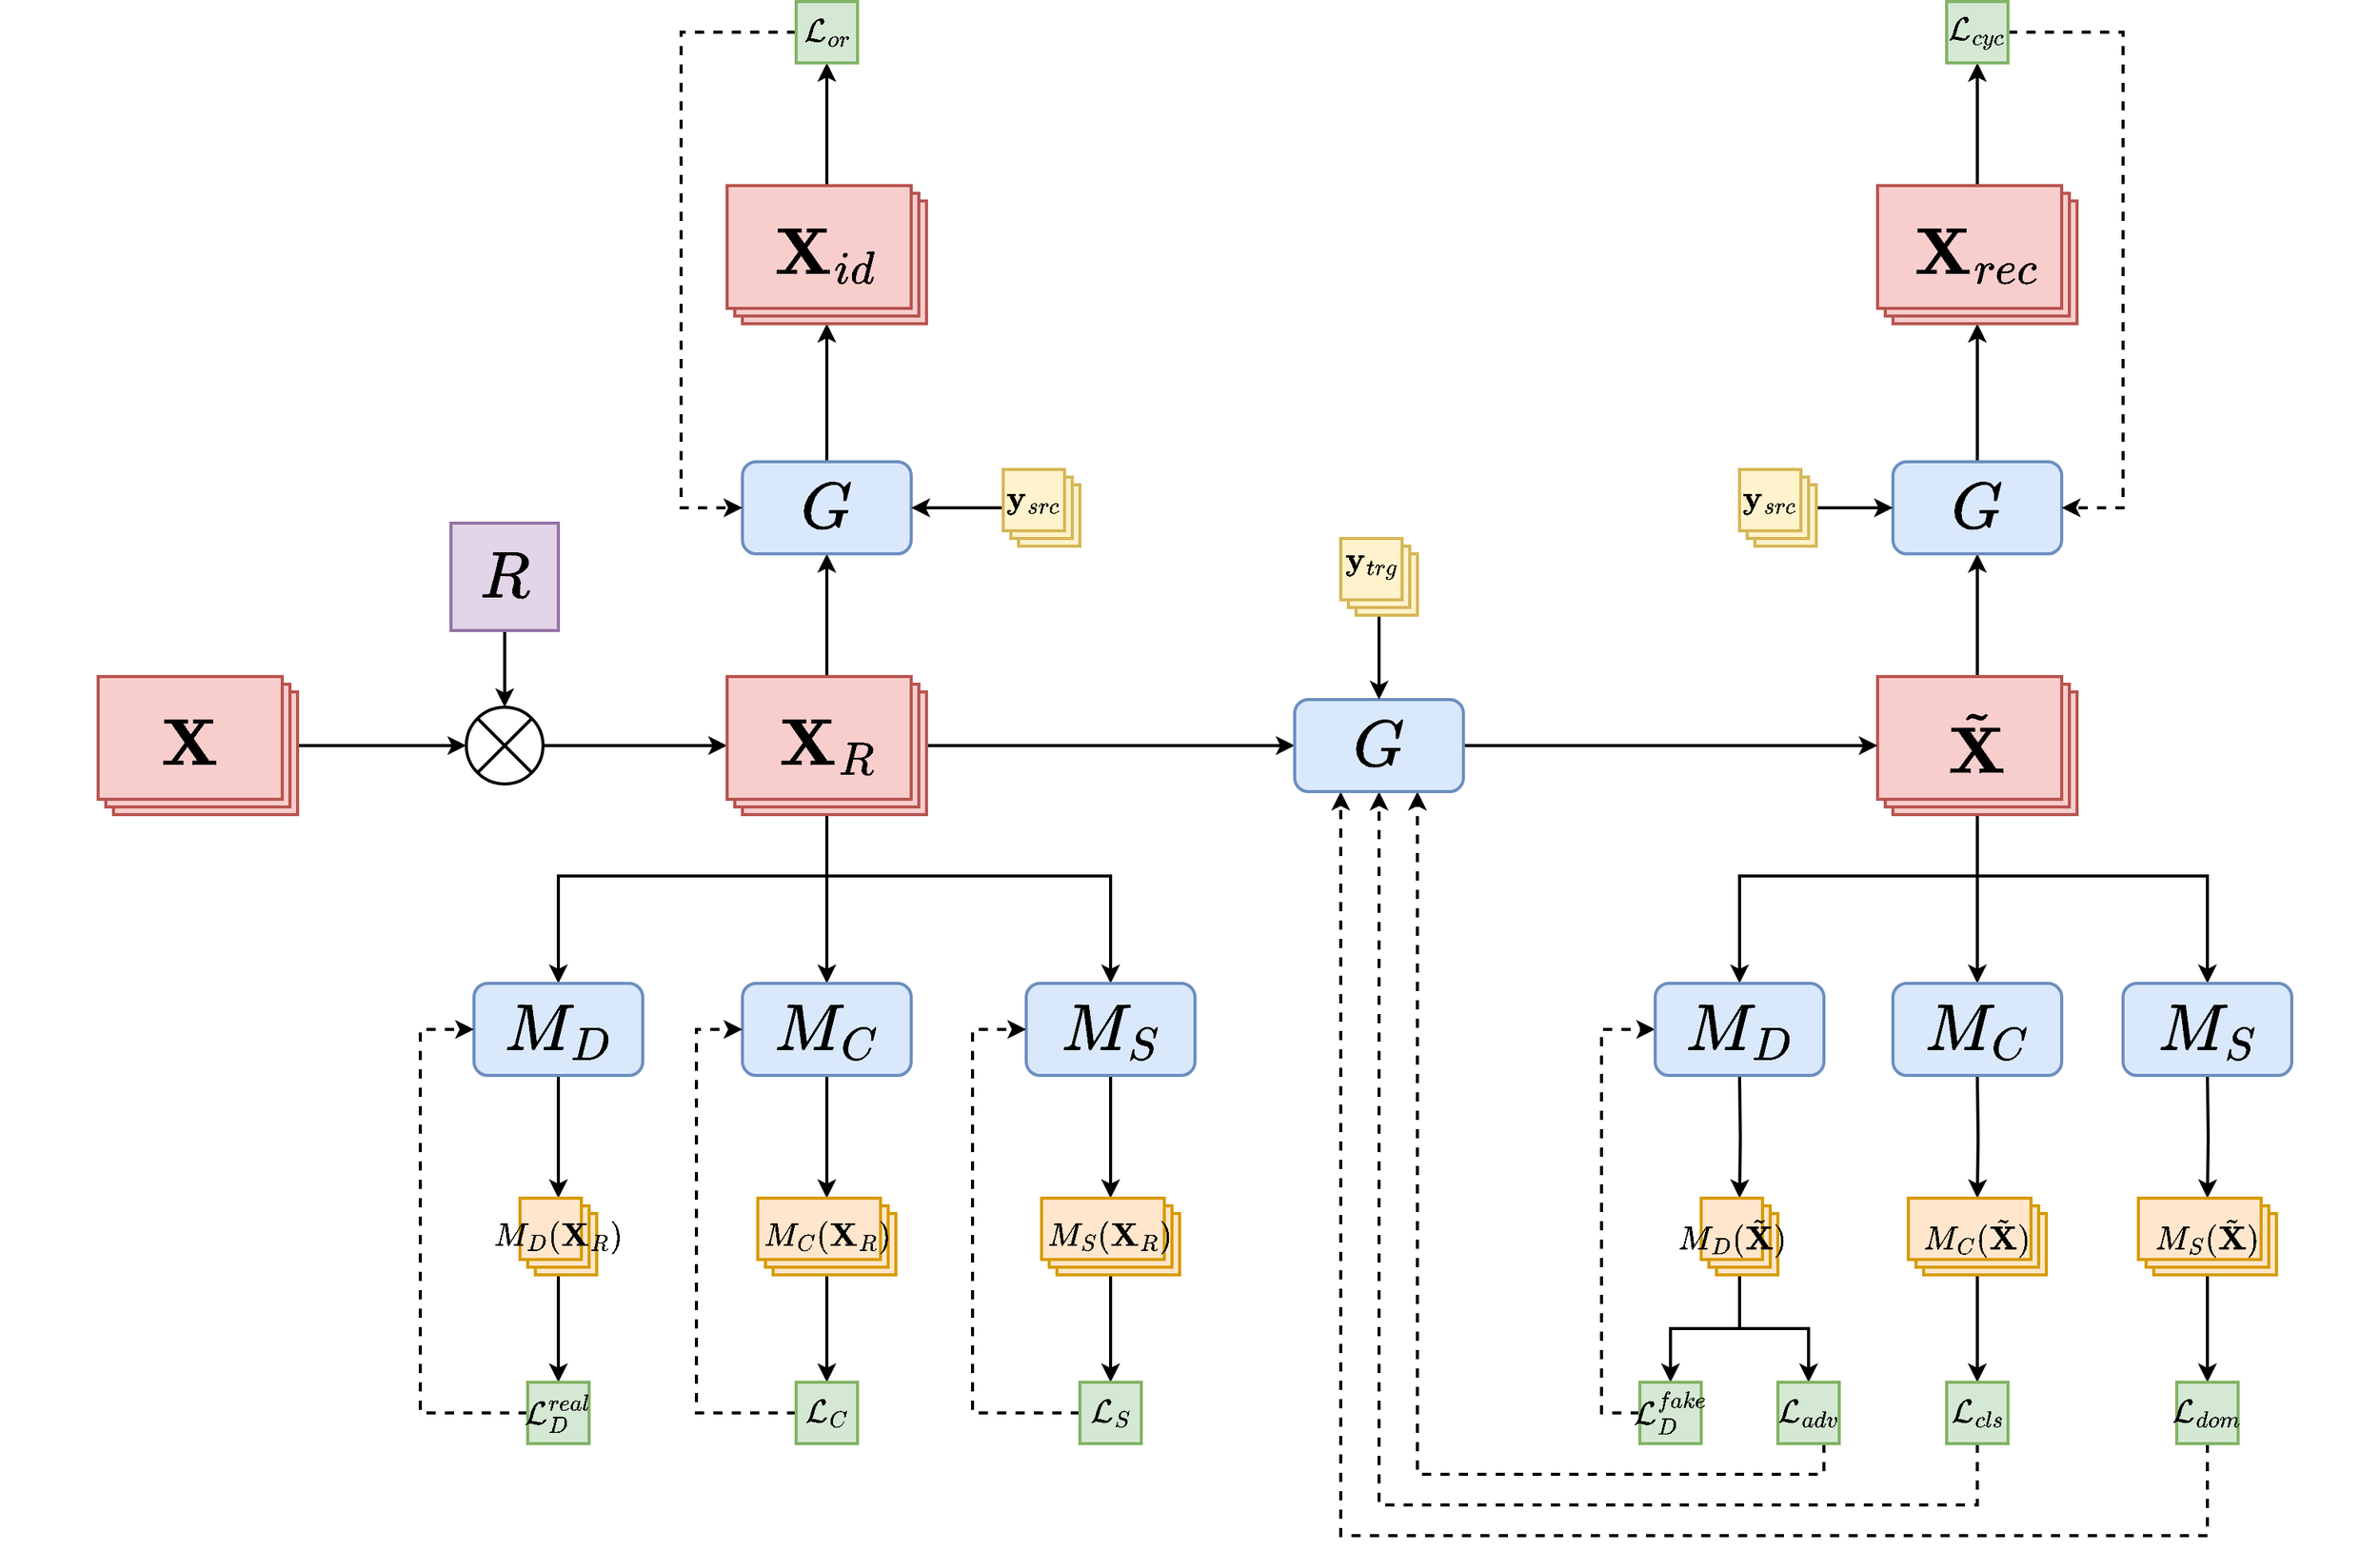 <mxfile version="24.8.9" pages="2">
  <diagram name="Pagina-1" id="X4T15eQn3DimgqZF9Rfm">
    <mxGraphModel dx="1562" dy="810" grid="1" gridSize="10" guides="1" tooltips="1" connect="1" arrows="1" fold="1" page="1" pageScale="1" pageWidth="1654" pageHeight="1169" math="1" shadow="0">
      <root>
        <mxCell id="0" />
        <mxCell id="1" parent="0" />
        <mxCell id="h_YFelmwqgsbwrQ14zMe-13" style="edgeStyle=orthogonalEdgeStyle;rounded=0;orthogonalLoop=1;jettySize=auto;html=1;entryX=0;entryY=0.5;entryDx=0;entryDy=0;strokeWidth=2;" parent="1" source="h_YFelmwqgsbwrQ14zMe-7" target="h_YFelmwqgsbwrQ14zMe-12" edge="1">
          <mxGeometry relative="1" as="geometry" />
        </mxCell>
        <mxCell id="h_YFelmwqgsbwrQ14zMe-7" value="" style="verticalLabelPosition=bottom;verticalAlign=top;html=1;shape=mxgraph.basic.layered_rect;dx=10;outlineConnect=0;whiteSpace=wrap;strokeWidth=2;fillColor=#f8cecc;strokeColor=#b85450;" parent="1" vertex="1">
          <mxGeometry x="140" y="560" width="130" height="90" as="geometry" />
        </mxCell>
        <mxCell id="h_YFelmwqgsbwrQ14zMe-14" value="" style="edgeStyle=orthogonalEdgeStyle;rounded=0;orthogonalLoop=1;jettySize=auto;html=1;strokeWidth=2;" parent="1" source="h_YFelmwqgsbwrQ14zMe-10" target="h_YFelmwqgsbwrQ14zMe-12" edge="1">
          <mxGeometry relative="1" as="geometry" />
        </mxCell>
        <mxCell id="h_YFelmwqgsbwrQ14zMe-10" value="&lt;font style=&quot;font-size: 36px;&quot;&gt;$$R$$&lt;/font&gt;" style="whiteSpace=wrap;html=1;aspect=fixed;strokeWidth=2;fillColor=#e1d5e7;strokeColor=#9673a6;" parent="1" vertex="1">
          <mxGeometry x="370" y="460" width="70" height="70" as="geometry" />
        </mxCell>
        <mxCell id="h_YFelmwqgsbwrQ14zMe-16" value="" style="edgeStyle=orthogonalEdgeStyle;rounded=0;orthogonalLoop=1;jettySize=auto;html=1;strokeWidth=2;" parent="1" source="h_YFelmwqgsbwrQ14zMe-12" target="h_YFelmwqgsbwrQ14zMe-15" edge="1">
          <mxGeometry relative="1" as="geometry" />
        </mxCell>
        <mxCell id="h_YFelmwqgsbwrQ14zMe-12" value="" style="shape=sumEllipse;perimeter=ellipsePerimeter;whiteSpace=wrap;html=1;backgroundOutline=1;strokeWidth=2;" parent="1" vertex="1">
          <mxGeometry x="380" y="580" width="50" height="50" as="geometry" />
        </mxCell>
        <mxCell id="h_YFelmwqgsbwrQ14zMe-21" style="edgeStyle=orthogonalEdgeStyle;rounded=0;orthogonalLoop=1;jettySize=auto;html=1;strokeWidth=2;" parent="1" source="h_YFelmwqgsbwrQ14zMe-15" target="h_YFelmwqgsbwrQ14zMe-17" edge="1">
          <mxGeometry relative="1" as="geometry">
            <Array as="points">
              <mxPoint x="615" y="690" />
              <mxPoint x="440" y="690" />
            </Array>
          </mxGeometry>
        </mxCell>
        <mxCell id="h_YFelmwqgsbwrQ14zMe-29" value="" style="edgeStyle=orthogonalEdgeStyle;rounded=0;orthogonalLoop=1;jettySize=auto;html=1;strokeWidth=2;" parent="1" source="h_YFelmwqgsbwrQ14zMe-15" target="h_YFelmwqgsbwrQ14zMe-25" edge="1">
          <mxGeometry relative="1" as="geometry" />
        </mxCell>
        <mxCell id="h_YFelmwqgsbwrQ14zMe-35" style="edgeStyle=orthogonalEdgeStyle;rounded=0;orthogonalLoop=1;jettySize=auto;html=1;strokeWidth=2;" parent="1" source="h_YFelmwqgsbwrQ14zMe-15" target="h_YFelmwqgsbwrQ14zMe-31" edge="1">
          <mxGeometry relative="1" as="geometry">
            <Array as="points">
              <mxPoint x="615" y="690" />
              <mxPoint x="800" y="690" />
            </Array>
          </mxGeometry>
        </mxCell>
        <mxCell id="h_YFelmwqgsbwrQ14zMe-64" style="edgeStyle=orthogonalEdgeStyle;rounded=0;orthogonalLoop=1;jettySize=auto;html=1;strokeWidth=2;" parent="1" source="h_YFelmwqgsbwrQ14zMe-15" target="h_YFelmwqgsbwrQ14zMe-63" edge="1">
          <mxGeometry relative="1" as="geometry" />
        </mxCell>
        <mxCell id="h_YFelmwqgsbwrQ14zMe-88" style="edgeStyle=orthogonalEdgeStyle;rounded=0;orthogonalLoop=1;jettySize=auto;html=1;strokeWidth=2;" parent="1" source="h_YFelmwqgsbwrQ14zMe-15" target="h_YFelmwqgsbwrQ14zMe-86" edge="1">
          <mxGeometry relative="1" as="geometry" />
        </mxCell>
        <mxCell id="h_YFelmwqgsbwrQ14zMe-15" value="" style="verticalLabelPosition=bottom;verticalAlign=top;html=1;shape=mxgraph.basic.layered_rect;dx=10;outlineConnect=0;whiteSpace=wrap;strokeWidth=2;fillColor=#f8cecc;strokeColor=#b85450;" parent="1" vertex="1">
          <mxGeometry x="550" y="560" width="130" height="90" as="geometry" />
        </mxCell>
        <mxCell id="h_YFelmwqgsbwrQ14zMe-20" value="" style="edgeStyle=orthogonalEdgeStyle;rounded=0;orthogonalLoop=1;jettySize=auto;html=1;strokeWidth=2;" parent="1" source="h_YFelmwqgsbwrQ14zMe-17" target="h_YFelmwqgsbwrQ14zMe-19" edge="1">
          <mxGeometry relative="1" as="geometry" />
        </mxCell>
        <mxCell id="h_YFelmwqgsbwrQ14zMe-17" value="&lt;span style=&quot;font-size: 36px;&quot;&gt;$$M_D$$&lt;/span&gt;" style="rounded=1;whiteSpace=wrap;html=1;strokeWidth=2;fillColor=#dae8fc;strokeColor=#6c8ebf;" parent="1" vertex="1">
          <mxGeometry x="385" y="760" width="110" height="60" as="geometry" />
        </mxCell>
        <mxCell id="h_YFelmwqgsbwrQ14zMe-23" value="" style="edgeStyle=orthogonalEdgeStyle;rounded=0;orthogonalLoop=1;jettySize=auto;html=1;strokeWidth=2;" parent="1" source="h_YFelmwqgsbwrQ14zMe-19" target="h_YFelmwqgsbwrQ14zMe-22" edge="1">
          <mxGeometry relative="1" as="geometry" />
        </mxCell>
        <mxCell id="h_YFelmwqgsbwrQ14zMe-19" value="" style="verticalLabelPosition=bottom;verticalAlign=top;html=1;shape=mxgraph.basic.layered_rect;dx=10;outlineConnect=0;whiteSpace=wrap;strokeWidth=2;fillColor=#ffe6cc;strokeColor=#d79b00;" parent="1" vertex="1">
          <mxGeometry x="415" y="900" width="50" height="50" as="geometry" />
        </mxCell>
        <mxCell id="h_YFelmwqgsbwrQ14zMe-37" style="edgeStyle=orthogonalEdgeStyle;rounded=0;orthogonalLoop=1;jettySize=auto;html=1;dashed=1;strokeWidth=2;" parent="1" source="h_YFelmwqgsbwrQ14zMe-22" target="h_YFelmwqgsbwrQ14zMe-17" edge="1">
          <mxGeometry relative="1" as="geometry">
            <Array as="points">
              <mxPoint x="350" y="1040" />
              <mxPoint x="350" y="790" />
            </Array>
          </mxGeometry>
        </mxCell>
        <mxCell id="h_YFelmwqgsbwrQ14zMe-22" value="&lt;span style=&quot;font-size: 18px;&quot;&gt;$$\mathcal{L}_D^{real}$$&lt;/span&gt;" style="whiteSpace=wrap;html=1;aspect=fixed;strokeWidth=2;fillColor=#d5e8d4;strokeColor=#82b366;" parent="1" vertex="1">
          <mxGeometry x="420" y="1020" width="40" height="40" as="geometry" />
        </mxCell>
        <mxCell id="h_YFelmwqgsbwrQ14zMe-24" value="" style="edgeStyle=orthogonalEdgeStyle;rounded=0;orthogonalLoop=1;jettySize=auto;html=1;strokeWidth=2;" parent="1" source="h_YFelmwqgsbwrQ14zMe-25" target="h_YFelmwqgsbwrQ14zMe-27" edge="1">
          <mxGeometry relative="1" as="geometry" />
        </mxCell>
        <mxCell id="h_YFelmwqgsbwrQ14zMe-25" value="&lt;span style=&quot;font-size: 36px;&quot;&gt;$$M_C$$&lt;/span&gt;" style="rounded=1;whiteSpace=wrap;html=1;strokeWidth=2;fillColor=#dae8fc;strokeColor=#6c8ebf;" parent="1" vertex="1">
          <mxGeometry x="560" y="760" width="110" height="60" as="geometry" />
        </mxCell>
        <mxCell id="h_YFelmwqgsbwrQ14zMe-26" value="" style="edgeStyle=orthogonalEdgeStyle;rounded=0;orthogonalLoop=1;jettySize=auto;html=1;strokeWidth=2;" parent="1" source="h_YFelmwqgsbwrQ14zMe-27" target="h_YFelmwqgsbwrQ14zMe-28" edge="1">
          <mxGeometry relative="1" as="geometry" />
        </mxCell>
        <mxCell id="h_YFelmwqgsbwrQ14zMe-27" value="" style="verticalLabelPosition=bottom;verticalAlign=top;html=1;shape=mxgraph.basic.layered_rect;dx=10;outlineConnect=0;whiteSpace=wrap;strokeWidth=2;fillColor=#ffe6cc;strokeColor=#d79b00;" parent="1" vertex="1">
          <mxGeometry x="570" y="900" width="90" height="50" as="geometry" />
        </mxCell>
        <mxCell id="h_YFelmwqgsbwrQ14zMe-38" style="edgeStyle=orthogonalEdgeStyle;rounded=0;orthogonalLoop=1;jettySize=auto;html=1;dashed=1;strokeWidth=2;" parent="1" source="h_YFelmwqgsbwrQ14zMe-28" target="h_YFelmwqgsbwrQ14zMe-25" edge="1">
          <mxGeometry relative="1" as="geometry">
            <Array as="points">
              <mxPoint x="530" y="1040" />
              <mxPoint x="530" y="790" />
            </Array>
          </mxGeometry>
        </mxCell>
        <mxCell id="h_YFelmwqgsbwrQ14zMe-28" value="&lt;span style=&quot;font-size: 18px;&quot;&gt;$$\mathcal{L}_C$$&lt;/span&gt;" style="whiteSpace=wrap;html=1;aspect=fixed;strokeWidth=2;fillColor=#d5e8d4;strokeColor=#82b366;" parent="1" vertex="1">
          <mxGeometry x="595" y="1020" width="40" height="40" as="geometry" />
        </mxCell>
        <mxCell id="h_YFelmwqgsbwrQ14zMe-30" value="" style="edgeStyle=orthogonalEdgeStyle;rounded=0;orthogonalLoop=1;jettySize=auto;html=1;strokeWidth=2;" parent="1" source="h_YFelmwqgsbwrQ14zMe-31" target="h_YFelmwqgsbwrQ14zMe-33" edge="1">
          <mxGeometry relative="1" as="geometry" />
        </mxCell>
        <mxCell id="h_YFelmwqgsbwrQ14zMe-31" value="&lt;span style=&quot;font-size: 36px;&quot;&gt;$$M_S$$&lt;/span&gt;" style="rounded=1;whiteSpace=wrap;html=1;strokeWidth=2;fillColor=#dae8fc;strokeColor=#6c8ebf;" parent="1" vertex="1">
          <mxGeometry x="745" y="760" width="110" height="60" as="geometry" />
        </mxCell>
        <mxCell id="h_YFelmwqgsbwrQ14zMe-32" value="" style="edgeStyle=orthogonalEdgeStyle;rounded=0;orthogonalLoop=1;jettySize=auto;html=1;strokeWidth=2;" parent="1" source="h_YFelmwqgsbwrQ14zMe-33" target="h_YFelmwqgsbwrQ14zMe-34" edge="1">
          <mxGeometry relative="1" as="geometry" />
        </mxCell>
        <mxCell id="h_YFelmwqgsbwrQ14zMe-33" value="" style="verticalLabelPosition=bottom;verticalAlign=top;html=1;shape=mxgraph.basic.layered_rect;dx=10;outlineConnect=0;whiteSpace=wrap;strokeWidth=2;fillColor=#ffe6cc;strokeColor=#d79b00;" parent="1" vertex="1">
          <mxGeometry x="755" y="900" width="90" height="50" as="geometry" />
        </mxCell>
        <mxCell id="h_YFelmwqgsbwrQ14zMe-39" style="edgeStyle=orthogonalEdgeStyle;rounded=0;orthogonalLoop=1;jettySize=auto;html=1;dashed=1;strokeWidth=2;" parent="1" source="h_YFelmwqgsbwrQ14zMe-34" target="h_YFelmwqgsbwrQ14zMe-31" edge="1">
          <mxGeometry relative="1" as="geometry">
            <Array as="points">
              <mxPoint x="710" y="1040" />
              <mxPoint x="710" y="790" />
            </Array>
          </mxGeometry>
        </mxCell>
        <mxCell id="h_YFelmwqgsbwrQ14zMe-34" value="&lt;span style=&quot;font-size: 18px;&quot;&gt;$$\mathcal{L}_S$$&lt;/span&gt;" style="whiteSpace=wrap;html=1;aspect=fixed;strokeWidth=2;fillColor=#d5e8d4;strokeColor=#82b366;" parent="1" vertex="1">
          <mxGeometry x="780" y="1020" width="40" height="40" as="geometry" />
        </mxCell>
        <mxCell id="h_YFelmwqgsbwrQ14zMe-41" style="edgeStyle=orthogonalEdgeStyle;rounded=0;orthogonalLoop=1;jettySize=auto;html=1;strokeWidth=2;" parent="1" source="h_YFelmwqgsbwrQ14zMe-44" target="h_YFelmwqgsbwrQ14zMe-112" edge="1">
          <mxGeometry relative="1" as="geometry">
            <Array as="points">
              <mxPoint x="1365" y="690" />
              <mxPoint x="1210" y="690" />
            </Array>
            <mxPoint x="1220" y="730" as="targetPoint" />
          </mxGeometry>
        </mxCell>
        <mxCell id="h_YFelmwqgsbwrQ14zMe-42" value="" style="edgeStyle=orthogonalEdgeStyle;rounded=0;orthogonalLoop=1;jettySize=auto;html=1;strokeWidth=2;" parent="1" source="h_YFelmwqgsbwrQ14zMe-44" target="h_YFelmwqgsbwrQ14zMe-113" edge="1">
          <mxGeometry relative="1" as="geometry">
            <mxPoint x="1365" y="730" as="targetPoint" />
          </mxGeometry>
        </mxCell>
        <mxCell id="h_YFelmwqgsbwrQ14zMe-43" style="edgeStyle=orthogonalEdgeStyle;rounded=0;orthogonalLoop=1;jettySize=auto;html=1;strokeWidth=2;" parent="1" source="h_YFelmwqgsbwrQ14zMe-44" target="h_YFelmwqgsbwrQ14zMe-114" edge="1">
          <mxGeometry relative="1" as="geometry">
            <Array as="points">
              <mxPoint x="1365" y="690" />
              <mxPoint x="1515" y="690" />
            </Array>
            <mxPoint x="1600" y="660" as="targetPoint" />
          </mxGeometry>
        </mxCell>
        <mxCell id="h_YFelmwqgsbwrQ14zMe-83" style="edgeStyle=orthogonalEdgeStyle;rounded=0;orthogonalLoop=1;jettySize=auto;html=1;strokeWidth=2;" parent="1" source="h_YFelmwqgsbwrQ14zMe-44" target="h_YFelmwqgsbwrQ14zMe-81" edge="1">
          <mxGeometry relative="1" as="geometry" />
        </mxCell>
        <mxCell id="h_YFelmwqgsbwrQ14zMe-44" value="" style="verticalLabelPosition=bottom;verticalAlign=top;html=1;shape=mxgraph.basic.layered_rect;dx=10;outlineConnect=0;whiteSpace=wrap;strokeWidth=2;fillColor=#f8cecc;strokeColor=#b85450;" parent="1" vertex="1">
          <mxGeometry x="1300" y="560" width="130" height="90" as="geometry" />
        </mxCell>
        <mxCell id="h_YFelmwqgsbwrQ14zMe-45" value="" style="edgeStyle=orthogonalEdgeStyle;rounded=0;orthogonalLoop=1;jettySize=auto;html=1;strokeWidth=2;" parent="1" target="h_YFelmwqgsbwrQ14zMe-48" edge="1">
          <mxGeometry relative="1" as="geometry">
            <mxPoint x="1210" y="820" as="sourcePoint" />
          </mxGeometry>
        </mxCell>
        <mxCell id="h_YFelmwqgsbwrQ14zMe-47" value="" style="edgeStyle=orthogonalEdgeStyle;rounded=0;orthogonalLoop=1;jettySize=auto;html=1;strokeWidth=2;" parent="1" source="h_YFelmwqgsbwrQ14zMe-48" target="h_YFelmwqgsbwrQ14zMe-50" edge="1">
          <mxGeometry relative="1" as="geometry" />
        </mxCell>
        <mxCell id="h_YFelmwqgsbwrQ14zMe-72" style="edgeStyle=orthogonalEdgeStyle;rounded=0;orthogonalLoop=1;jettySize=auto;html=1;entryX=0.5;entryY=0;entryDx=0;entryDy=0;strokeWidth=2;" parent="1" source="h_YFelmwqgsbwrQ14zMe-48" target="h_YFelmwqgsbwrQ14zMe-71" edge="1">
          <mxGeometry relative="1" as="geometry" />
        </mxCell>
        <mxCell id="h_YFelmwqgsbwrQ14zMe-48" value="" style="verticalLabelPosition=bottom;verticalAlign=top;html=1;shape=mxgraph.basic.layered_rect;dx=10;outlineConnect=0;whiteSpace=wrap;strokeWidth=2;fillColor=#ffe6cc;strokeColor=#d79b00;" parent="1" vertex="1">
          <mxGeometry x="1185" y="900" width="50" height="50" as="geometry" />
        </mxCell>
        <mxCell id="h_YFelmwqgsbwrQ14zMe-73" style="edgeStyle=orthogonalEdgeStyle;rounded=0;orthogonalLoop=1;jettySize=auto;html=1;dashed=1;strokeWidth=2;" parent="1" source="h_YFelmwqgsbwrQ14zMe-50" target="h_YFelmwqgsbwrQ14zMe-63" edge="1">
          <mxGeometry relative="1" as="geometry">
            <Array as="points">
              <mxPoint x="1265" y="1080" />
              <mxPoint x="1000" y="1080" />
            </Array>
          </mxGeometry>
        </mxCell>
        <mxCell id="h_YFelmwqgsbwrQ14zMe-50" value="&lt;span style=&quot;font-size: 18px;&quot;&gt;$$\mathcal{L}_{adv}$$&lt;/span&gt;" style="whiteSpace=wrap;html=1;aspect=fixed;strokeWidth=2;fillColor=#d5e8d4;strokeColor=#82b366;" parent="1" vertex="1">
          <mxGeometry x="1235" y="1020" width="40" height="40" as="geometry" />
        </mxCell>
        <mxCell id="h_YFelmwqgsbwrQ14zMe-51" value="" style="edgeStyle=orthogonalEdgeStyle;rounded=0;orthogonalLoop=1;jettySize=auto;html=1;strokeWidth=2;" parent="1" target="h_YFelmwqgsbwrQ14zMe-54" edge="1">
          <mxGeometry relative="1" as="geometry">
            <mxPoint x="1365" y="820" as="sourcePoint" />
          </mxGeometry>
        </mxCell>
        <mxCell id="h_YFelmwqgsbwrQ14zMe-53" value="" style="edgeStyle=orthogonalEdgeStyle;rounded=0;orthogonalLoop=1;jettySize=auto;html=1;strokeWidth=2;" parent="1" source="h_YFelmwqgsbwrQ14zMe-54" target="h_YFelmwqgsbwrQ14zMe-56" edge="1">
          <mxGeometry relative="1" as="geometry" />
        </mxCell>
        <mxCell id="h_YFelmwqgsbwrQ14zMe-54" value="" style="verticalLabelPosition=bottom;verticalAlign=top;html=1;shape=mxgraph.basic.layered_rect;dx=10;outlineConnect=0;whiteSpace=wrap;strokeWidth=2;fillColor=#ffe6cc;strokeColor=#d79b00;" parent="1" vertex="1">
          <mxGeometry x="1320" y="900" width="90" height="50" as="geometry" />
        </mxCell>
        <mxCell id="h_YFelmwqgsbwrQ14zMe-69" style="edgeStyle=orthogonalEdgeStyle;rounded=0;orthogonalLoop=1;jettySize=auto;html=1;dashed=1;strokeWidth=2;" parent="1" source="h_YFelmwqgsbwrQ14zMe-56" target="h_YFelmwqgsbwrQ14zMe-63" edge="1">
          <mxGeometry relative="1" as="geometry">
            <Array as="points">
              <mxPoint x="1365" y="1100" />
              <mxPoint x="975" y="1100" />
            </Array>
          </mxGeometry>
        </mxCell>
        <mxCell id="h_YFelmwqgsbwrQ14zMe-56" value="&lt;span style=&quot;font-size: 18px;&quot;&gt;$$\mathcal{L}_{cls}$$&lt;/span&gt;" style="whiteSpace=wrap;html=1;aspect=fixed;strokeWidth=2;fillColor=#d5e8d4;strokeColor=#82b366;" parent="1" vertex="1">
          <mxGeometry x="1345" y="1020" width="40" height="40" as="geometry" />
        </mxCell>
        <mxCell id="h_YFelmwqgsbwrQ14zMe-57" value="" style="edgeStyle=orthogonalEdgeStyle;rounded=0;orthogonalLoop=1;jettySize=auto;html=1;strokeWidth=2;" parent="1" target="h_YFelmwqgsbwrQ14zMe-60" edge="1">
          <mxGeometry relative="1" as="geometry">
            <mxPoint x="1515" y="820" as="sourcePoint" />
          </mxGeometry>
        </mxCell>
        <mxCell id="h_YFelmwqgsbwrQ14zMe-59" value="" style="edgeStyle=orthogonalEdgeStyle;rounded=0;orthogonalLoop=1;jettySize=auto;html=1;strokeWidth=2;" parent="1" source="h_YFelmwqgsbwrQ14zMe-60" target="h_YFelmwqgsbwrQ14zMe-62" edge="1">
          <mxGeometry relative="1" as="geometry" />
        </mxCell>
        <mxCell id="h_YFelmwqgsbwrQ14zMe-60" value="" style="verticalLabelPosition=bottom;verticalAlign=top;html=1;shape=mxgraph.basic.layered_rect;dx=10;outlineConnect=0;whiteSpace=wrap;strokeWidth=2;fillColor=#ffe6cc;strokeColor=#d79b00;" parent="1" vertex="1">
          <mxGeometry x="1470" y="900" width="90" height="50" as="geometry" />
        </mxCell>
        <mxCell id="h_YFelmwqgsbwrQ14zMe-70" style="edgeStyle=orthogonalEdgeStyle;rounded=0;orthogonalLoop=1;jettySize=auto;html=1;dashed=1;strokeWidth=2;" parent="1" source="h_YFelmwqgsbwrQ14zMe-62" target="h_YFelmwqgsbwrQ14zMe-63" edge="1">
          <mxGeometry relative="1" as="geometry">
            <Array as="points">
              <mxPoint x="1515" y="1120" />
              <mxPoint x="950" y="1120" />
            </Array>
          </mxGeometry>
        </mxCell>
        <mxCell id="h_YFelmwqgsbwrQ14zMe-62" value="&lt;span style=&quot;font-size: 18px;&quot;&gt;$$\mathcal{L}_{dom}$$&lt;/span&gt;" style="whiteSpace=wrap;html=1;aspect=fixed;strokeWidth=2;fillColor=#d5e8d4;strokeColor=#82b366;" parent="1" vertex="1">
          <mxGeometry x="1495" y="1020" width="40" height="40" as="geometry" />
        </mxCell>
        <mxCell id="h_YFelmwqgsbwrQ14zMe-67" style="edgeStyle=orthogonalEdgeStyle;rounded=0;orthogonalLoop=1;jettySize=auto;html=1;strokeWidth=2;" parent="1" source="h_YFelmwqgsbwrQ14zMe-63" target="h_YFelmwqgsbwrQ14zMe-44" edge="1">
          <mxGeometry relative="1" as="geometry" />
        </mxCell>
        <mxCell id="h_YFelmwqgsbwrQ14zMe-63" value="&lt;font style=&quot;font-size: 36px;&quot;&gt;$$G$$&lt;/font&gt;" style="rounded=1;whiteSpace=wrap;html=1;strokeWidth=2;fillColor=#dae8fc;strokeColor=#6c8ebf;" parent="1" vertex="1">
          <mxGeometry x="920" y="575" width="110" height="60" as="geometry" />
        </mxCell>
        <mxCell id="h_YFelmwqgsbwrQ14zMe-66" style="edgeStyle=orthogonalEdgeStyle;rounded=0;orthogonalLoop=1;jettySize=auto;html=1;strokeWidth=2;" parent="1" source="h_YFelmwqgsbwrQ14zMe-65" target="h_YFelmwqgsbwrQ14zMe-63" edge="1">
          <mxGeometry relative="1" as="geometry" />
        </mxCell>
        <mxCell id="h_YFelmwqgsbwrQ14zMe-65" value="" style="verticalLabelPosition=bottom;verticalAlign=top;html=1;shape=mxgraph.basic.layered_rect;dx=10;outlineConnect=0;whiteSpace=wrap;strokeWidth=2;fillColor=#fff2cc;strokeColor=#d6b656;" parent="1" vertex="1">
          <mxGeometry x="950" y="470" width="50" height="50" as="geometry" />
        </mxCell>
        <mxCell id="h_YFelmwqgsbwrQ14zMe-74" style="edgeStyle=orthogonalEdgeStyle;rounded=0;orthogonalLoop=1;jettySize=auto;html=1;dashed=1;strokeWidth=2;" parent="1" source="h_YFelmwqgsbwrQ14zMe-71" target="h_YFelmwqgsbwrQ14zMe-112" edge="1">
          <mxGeometry relative="1" as="geometry">
            <mxPoint x="1150" y="760" as="targetPoint" />
            <Array as="points">
              <mxPoint x="1120" y="1040" />
              <mxPoint x="1120" y="790" />
            </Array>
          </mxGeometry>
        </mxCell>
        <mxCell id="h_YFelmwqgsbwrQ14zMe-71" value="&lt;span style=&quot;font-size: 18px;&quot;&gt;$$\mathcal{L}_D^{fake}$$&lt;/span&gt;" style="whiteSpace=wrap;html=1;aspect=fixed;strokeWidth=2;fillColor=#d5e8d4;strokeColor=#82b366;" parent="1" vertex="1">
          <mxGeometry x="1145" y="1020" width="40" height="40" as="geometry" />
        </mxCell>
        <mxCell id="h_YFelmwqgsbwrQ14zMe-84" style="edgeStyle=orthogonalEdgeStyle;rounded=0;orthogonalLoop=1;jettySize=auto;html=1;strokeWidth=2;" parent="1" source="h_YFelmwqgsbwrQ14zMe-81" target="h_YFelmwqgsbwrQ14zMe-82" edge="1">
          <mxGeometry relative="1" as="geometry" />
        </mxCell>
        <mxCell id="h_YFelmwqgsbwrQ14zMe-81" value="&lt;font style=&quot;font-size: 36px;&quot;&gt;$$G$$&lt;/font&gt;" style="rounded=1;whiteSpace=wrap;html=1;strokeWidth=2;fillColor=#dae8fc;strokeColor=#6c8ebf;" parent="1" vertex="1">
          <mxGeometry x="1310" y="420" width="110" height="60" as="geometry" />
        </mxCell>
        <mxCell id="h_YFelmwqgsbwrQ14zMe-93" style="edgeStyle=orthogonalEdgeStyle;rounded=0;orthogonalLoop=1;jettySize=auto;html=1;strokeWidth=2;" parent="1" source="h_YFelmwqgsbwrQ14zMe-82" target="h_YFelmwqgsbwrQ14zMe-92" edge="1">
          <mxGeometry relative="1" as="geometry" />
        </mxCell>
        <mxCell id="h_YFelmwqgsbwrQ14zMe-82" value="" style="verticalLabelPosition=bottom;verticalAlign=top;html=1;shape=mxgraph.basic.layered_rect;dx=10;outlineConnect=0;whiteSpace=wrap;strokeWidth=2;fillColor=#f8cecc;strokeColor=#b85450;" parent="1" vertex="1">
          <mxGeometry x="1300" y="240" width="130" height="90" as="geometry" />
        </mxCell>
        <mxCell id="h_YFelmwqgsbwrQ14zMe-85" style="edgeStyle=orthogonalEdgeStyle;rounded=0;orthogonalLoop=1;jettySize=auto;html=1;strokeWidth=2;" parent="1" source="h_YFelmwqgsbwrQ14zMe-86" target="h_YFelmwqgsbwrQ14zMe-87" edge="1">
          <mxGeometry relative="1" as="geometry" />
        </mxCell>
        <mxCell id="h_YFelmwqgsbwrQ14zMe-86" value="&lt;font style=&quot;font-size: 36px;&quot;&gt;$$G$$&lt;/font&gt;" style="rounded=1;whiteSpace=wrap;html=1;strokeWidth=2;fillColor=#dae8fc;strokeColor=#6c8ebf;" parent="1" vertex="1">
          <mxGeometry x="560" y="420" width="110" height="60" as="geometry" />
        </mxCell>
        <mxCell id="h_YFelmwqgsbwrQ14zMe-90" style="edgeStyle=orthogonalEdgeStyle;rounded=0;orthogonalLoop=1;jettySize=auto;html=1;strokeWidth=2;" parent="1" source="h_YFelmwqgsbwrQ14zMe-87" target="h_YFelmwqgsbwrQ14zMe-89" edge="1">
          <mxGeometry relative="1" as="geometry" />
        </mxCell>
        <mxCell id="h_YFelmwqgsbwrQ14zMe-87" value="" style="verticalLabelPosition=bottom;verticalAlign=top;html=1;shape=mxgraph.basic.layered_rect;dx=10;outlineConnect=0;whiteSpace=wrap;strokeWidth=2;fillColor=#f8cecc;strokeColor=#b85450;" parent="1" vertex="1">
          <mxGeometry x="550" y="240" width="130" height="90" as="geometry" />
        </mxCell>
        <mxCell id="h_YFelmwqgsbwrQ14zMe-98" style="edgeStyle=orthogonalEdgeStyle;rounded=0;orthogonalLoop=1;jettySize=auto;html=1;dashed=1;strokeWidth=2;" parent="1" source="h_YFelmwqgsbwrQ14zMe-89" target="h_YFelmwqgsbwrQ14zMe-86" edge="1">
          <mxGeometry relative="1" as="geometry">
            <Array as="points">
              <mxPoint x="520" y="140" />
              <mxPoint x="520" y="450" />
            </Array>
          </mxGeometry>
        </mxCell>
        <mxCell id="h_YFelmwqgsbwrQ14zMe-89" value="&lt;span style=&quot;font-size: 18px;&quot;&gt;$$\mathcal{L}_{or}$$&lt;/span&gt;" style="whiteSpace=wrap;html=1;aspect=fixed;strokeWidth=2;fillColor=#d5e8d4;strokeColor=#82b366;" parent="1" vertex="1">
          <mxGeometry x="595" y="120" width="40" height="40" as="geometry" />
        </mxCell>
        <mxCell id="h_YFelmwqgsbwrQ14zMe-99" style="edgeStyle=orthogonalEdgeStyle;rounded=0;orthogonalLoop=1;jettySize=auto;html=1;dashed=1;strokeWidth=2;" parent="1" source="h_YFelmwqgsbwrQ14zMe-92" target="h_YFelmwqgsbwrQ14zMe-81" edge="1">
          <mxGeometry relative="1" as="geometry">
            <Array as="points">
              <mxPoint x="1460" y="140" />
              <mxPoint x="1460" y="450" />
            </Array>
          </mxGeometry>
        </mxCell>
        <mxCell id="h_YFelmwqgsbwrQ14zMe-92" value="&lt;span style=&quot;font-size: 18px;&quot;&gt;$$\mathcal{L}_{cyc}$$&lt;/span&gt;" style="whiteSpace=wrap;html=1;aspect=fixed;strokeWidth=2;fillColor=#d5e8d4;strokeColor=#82b366;" parent="1" vertex="1">
          <mxGeometry x="1345" y="120" width="40" height="40" as="geometry" />
        </mxCell>
        <mxCell id="h_YFelmwqgsbwrQ14zMe-95" style="edgeStyle=orthogonalEdgeStyle;rounded=0;orthogonalLoop=1;jettySize=auto;html=1;strokeWidth=2;" parent="1" source="h_YFelmwqgsbwrQ14zMe-94" target="h_YFelmwqgsbwrQ14zMe-86" edge="1">
          <mxGeometry relative="1" as="geometry" />
        </mxCell>
        <mxCell id="h_YFelmwqgsbwrQ14zMe-94" value="" style="verticalLabelPosition=bottom;verticalAlign=top;html=1;shape=mxgraph.basic.layered_rect;dx=10;outlineConnect=0;whiteSpace=wrap;strokeWidth=2;fillColor=#fff2cc;strokeColor=#d6b656;" parent="1" vertex="1">
          <mxGeometry x="730" y="425" width="50" height="50" as="geometry" />
        </mxCell>
        <mxCell id="h_YFelmwqgsbwrQ14zMe-97" style="edgeStyle=orthogonalEdgeStyle;rounded=0;orthogonalLoop=1;jettySize=auto;html=1;strokeWidth=2;" parent="1" source="h_YFelmwqgsbwrQ14zMe-96" target="h_YFelmwqgsbwrQ14zMe-81" edge="1">
          <mxGeometry relative="1" as="geometry" />
        </mxCell>
        <mxCell id="h_YFelmwqgsbwrQ14zMe-96" value="" style="verticalLabelPosition=bottom;verticalAlign=top;html=1;shape=mxgraph.basic.layered_rect;dx=10;outlineConnect=0;whiteSpace=wrap;strokeWidth=2;fillColor=#fff2cc;strokeColor=#d6b656;" parent="1" vertex="1">
          <mxGeometry x="1210" y="425" width="50" height="50" as="geometry" />
        </mxCell>
        <mxCell id="h_YFelmwqgsbwrQ14zMe-100" value="&lt;span style=&quot;font-size: 18px;&quot;&gt;$$M_C(\mathbf{X}_R)$$&lt;/span&gt;" style="text;html=1;align=center;verticalAlign=middle;whiteSpace=wrap;rounded=0;strokeWidth=2;" parent="1" vertex="1">
          <mxGeometry x="585" y="910" width="60" height="30" as="geometry" />
        </mxCell>
        <mxCell id="h_YFelmwqgsbwrQ14zMe-101" value="&lt;span style=&quot;font-size: 36px;&quot;&gt;$$\mathbf{X}$$&lt;/span&gt;" style="text;html=1;align=center;verticalAlign=middle;whiteSpace=wrap;rounded=0;strokeWidth=2;" parent="1" vertex="1">
          <mxGeometry x="170" y="590" width="60" height="30" as="geometry" />
        </mxCell>
        <mxCell id="h_YFelmwqgsbwrQ14zMe-102" value="&lt;span style=&quot;font-size: 36px;&quot;&gt;$$\mathbf{X}_R$$&lt;/span&gt;" style="text;html=1;align=center;verticalAlign=middle;whiteSpace=wrap;rounded=0;strokeWidth=2;" parent="1" vertex="1">
          <mxGeometry x="586" y="590" width="60" height="30" as="geometry" />
        </mxCell>
        <mxCell id="h_YFelmwqgsbwrQ14zMe-104" value="&lt;span style=&quot;font-size: 36px;&quot;&gt;$$\tilde{\mathbf{X}}$$&lt;/span&gt;" style="text;html=1;align=center;verticalAlign=middle;whiteSpace=wrap;rounded=0;strokeWidth=2;" parent="1" vertex="1">
          <mxGeometry x="1335" y="590" width="60" height="30" as="geometry" />
        </mxCell>
        <mxCell id="h_YFelmwqgsbwrQ14zMe-105" value="&lt;span style=&quot;font-size: 36px;&quot;&gt;$$\mathbf{X}_{rec}$$&lt;/span&gt;" style="text;html=1;align=center;verticalAlign=middle;whiteSpace=wrap;rounded=0;strokeWidth=2;" parent="1" vertex="1">
          <mxGeometry x="1335" y="270" width="60" height="30" as="geometry" />
        </mxCell>
        <mxCell id="h_YFelmwqgsbwrQ14zMe-106" value="&lt;span style=&quot;font-size: 36px;&quot;&gt;$$\mathbf{X}_{id}$$&lt;/span&gt;" style="text;html=1;align=center;verticalAlign=middle;whiteSpace=wrap;rounded=0;strokeWidth=2;" parent="1" vertex="1">
          <mxGeometry x="585" y="270" width="60" height="30" as="geometry" />
        </mxCell>
        <mxCell id="h_YFelmwqgsbwrQ14zMe-107" value="&lt;span style=&quot;font-size: 18px;&quot;&gt;$$M_D(\mathbf{X}_R)$$&lt;/span&gt;" style="text;html=1;align=center;verticalAlign=middle;whiteSpace=wrap;rounded=0;strokeWidth=2;" parent="1" vertex="1">
          <mxGeometry x="410" y="910" width="60" height="30" as="geometry" />
        </mxCell>
        <mxCell id="h_YFelmwqgsbwrQ14zMe-108" value="&lt;span style=&quot;font-size: 18px;&quot;&gt;$$M_S(\mathbf{X}_R)$$&lt;/span&gt;" style="text;html=1;align=center;verticalAlign=middle;whiteSpace=wrap;rounded=0;strokeWidth=2;" parent="1" vertex="1">
          <mxGeometry x="770" y="910" width="60" height="30" as="geometry" />
        </mxCell>
        <mxCell id="h_YFelmwqgsbwrQ14zMe-112" value="&lt;span style=&quot;font-size: 36px;&quot;&gt;$$M_D$$&lt;/span&gt;" style="rounded=1;whiteSpace=wrap;html=1;strokeWidth=2;fillColor=#dae8fc;strokeColor=#6c8ebf;" parent="1" vertex="1">
          <mxGeometry x="1155" y="760" width="110" height="60" as="geometry" />
        </mxCell>
        <mxCell id="h_YFelmwqgsbwrQ14zMe-113" value="&lt;span style=&quot;font-size: 36px;&quot;&gt;$$M_C$$&lt;/span&gt;" style="rounded=1;whiteSpace=wrap;html=1;strokeWidth=2;fillColor=#dae8fc;strokeColor=#6c8ebf;" parent="1" vertex="1">
          <mxGeometry x="1310" y="760" width="110" height="60" as="geometry" />
        </mxCell>
        <mxCell id="h_YFelmwqgsbwrQ14zMe-114" value="&lt;span style=&quot;font-size: 36px;&quot;&gt;$$M_S$$&lt;/span&gt;" style="rounded=1;whiteSpace=wrap;html=1;strokeWidth=2;fillColor=#dae8fc;strokeColor=#6c8ebf;" parent="1" vertex="1">
          <mxGeometry x="1460" y="760" width="110" height="60" as="geometry" />
        </mxCell>
        <mxCell id="h_YFelmwqgsbwrQ14zMe-115" value="&lt;span style=&quot;font-size: 18px;&quot;&gt;$$M_D(\tilde{\mathbf{X}})$$&lt;/span&gt;" style="text;html=1;align=center;verticalAlign=middle;whiteSpace=wrap;rounded=0;strokeWidth=2;" parent="1" vertex="1">
          <mxGeometry x="1175" y="910" width="60" height="30" as="geometry" />
        </mxCell>
        <mxCell id="h_YFelmwqgsbwrQ14zMe-116" value="&lt;span style=&quot;font-size: 18px;&quot;&gt;$$M_C(\tilde{\mathbf{X}})$$&lt;/span&gt;" style="text;html=1;align=center;verticalAlign=middle;whiteSpace=wrap;rounded=0;strokeWidth=2;" parent="1" vertex="1">
          <mxGeometry x="1335" y="910" width="60" height="30" as="geometry" />
        </mxCell>
        <mxCell id="h_YFelmwqgsbwrQ14zMe-117" value="&lt;span style=&quot;font-size: 18px;&quot;&gt;$$M_S(\tilde{\mathbf{X}})$$&lt;/span&gt;" style="text;html=1;align=center;verticalAlign=middle;whiteSpace=wrap;rounded=0;strokeWidth=2;" parent="1" vertex="1">
          <mxGeometry x="1485" y="910" width="60" height="30" as="geometry" />
        </mxCell>
        <mxCell id="h_YFelmwqgsbwrQ14zMe-118" value="&lt;font style=&quot;font-size: 18px;&quot;&gt;$$\mathbf{y}_{src}$$&lt;/font&gt;" style="text;html=1;align=center;verticalAlign=middle;whiteSpace=wrap;rounded=0;strokeWidth=2;" parent="1" vertex="1">
          <mxGeometry x="720" y="430" width="60" height="30" as="geometry" />
        </mxCell>
        <mxCell id="h_YFelmwqgsbwrQ14zMe-119" value="&lt;span style=&quot;font-size: 18px;&quot;&gt;$$\mathbf{y}_{trg}$$&lt;/span&gt;" style="text;html=1;align=center;verticalAlign=middle;whiteSpace=wrap;rounded=0;strokeWidth=2;" parent="1" vertex="1">
          <mxGeometry x="940" y="470" width="60" height="30" as="geometry" />
        </mxCell>
        <mxCell id="h_YFelmwqgsbwrQ14zMe-120" value="&lt;span style=&quot;font-size: 18px;&quot;&gt;$$\mathbf{y}_{src}$$&lt;/span&gt;" style="text;html=1;align=center;verticalAlign=middle;whiteSpace=wrap;rounded=0;strokeWidth=2;" parent="1" vertex="1">
          <mxGeometry x="1200" y="430" width="60" height="30" as="geometry" />
        </mxCell>
      </root>
    </mxGraphModel>
  </diagram>
  <diagram id="oQnuh-Seei8MyxFrjXea" name="Pagina-2">
    <mxGraphModel dx="2231" dy="1157" grid="1" gridSize="10" guides="1" tooltips="1" connect="1" arrows="1" fold="1" page="1" pageScale="1" pageWidth="1654" pageHeight="1169" math="1" shadow="0">
      <root>
        <mxCell id="0" />
        <mxCell id="1" parent="0" />
        <mxCell id="HNmreSGx5_cLU2ysBxrh-8" style="edgeStyle=orthogonalEdgeStyle;rounded=0;orthogonalLoop=1;jettySize=auto;html=1;strokeWidth=2;" parent="1" source="rnW2uLXnMgs2G0w_CDy4-1" target="HNmreSGx5_cLU2ysBxrh-1" edge="1">
          <mxGeometry relative="1" as="geometry">
            <Array as="points">
              <mxPoint x="825" y="360" />
              <mxPoint x="305" y="360" />
            </Array>
          </mxGeometry>
        </mxCell>
        <mxCell id="HNmreSGx5_cLU2ysBxrh-9" style="edgeStyle=orthogonalEdgeStyle;rounded=0;orthogonalLoop=1;jettySize=auto;html=1;strokeWidth=2;" parent="1" source="rnW2uLXnMgs2G0w_CDy4-1" target="HNmreSGx5_cLU2ysBxrh-5" edge="1">
          <mxGeometry relative="1" as="geometry">
            <Array as="points">
              <mxPoint x="825" y="360" />
              <mxPoint x="1335" y="360" />
            </Array>
          </mxGeometry>
        </mxCell>
        <mxCell id="HNmreSGx5_cLU2ysBxrh-10" style="edgeStyle=orthogonalEdgeStyle;rounded=0;orthogonalLoop=1;jettySize=auto;html=1;strokeWidth=2;" parent="1" source="rnW2uLXnMgs2G0w_CDy4-1" target="HNmreSGx5_cLU2ysBxrh-3" edge="1">
          <mxGeometry relative="1" as="geometry">
            <Array as="points">
              <mxPoint x="825" y="360" />
              <mxPoint x="550" y="360" />
            </Array>
          </mxGeometry>
        </mxCell>
        <mxCell id="SuTiUJDLcDgKa7PCPWAM-5" style="edgeStyle=orthogonalEdgeStyle;rounded=0;orthogonalLoop=1;jettySize=auto;html=1;strokeWidth=2;" parent="1" source="rnW2uLXnMgs2G0w_CDy4-1" target="SuTiUJDLcDgKa7PCPWAM-3" edge="1">
          <mxGeometry relative="1" as="geometry">
            <Array as="points">
              <mxPoint x="825" y="360" />
              <mxPoint x="945" y="360" />
            </Array>
          </mxGeometry>
        </mxCell>
        <mxCell id="rnW2uLXnMgs2G0w_CDy4-1" value="" style="verticalLabelPosition=bottom;verticalAlign=top;html=1;shape=mxgraph.basic.layered_rect;dx=10;outlineConnect=0;whiteSpace=wrap;strokeWidth=2;fillColor=#f8cecc;strokeColor=#b85450;" parent="1" vertex="1">
          <mxGeometry x="760" y="120" width="130" height="90" as="geometry" />
        </mxCell>
        <mxCell id="rnW2uLXnMgs2G0w_CDy4-2" value="&lt;font style=&quot;font-size: 36px;&quot;&gt;$$\bar{\mathcal{X}}$$&lt;/font&gt;" style="text;html=1;align=center;verticalAlign=middle;whiteSpace=wrap;rounded=0;strokeWidth=2;" parent="1" vertex="1">
          <mxGeometry x="788" y="150" width="60" height="30" as="geometry" />
        </mxCell>
        <mxCell id="HNmreSGx5_cLU2ysBxrh-1" value="&lt;span style=&quot;font-size: 36px;&quot;&gt;$$G(\bar{\mathcal{X}}|y_1)$$&lt;/span&gt;" style="verticalLabelPosition=bottom;verticalAlign=top;html=1;shape=mxgraph.basic.layered_rect;dx=10;outlineConnect=0;whiteSpace=wrap;strokeWidth=2;fillColor=#f8cecc;strokeColor=#b85450;" parent="1" vertex="1">
          <mxGeometry x="240" y="520" width="130" height="90" as="geometry" />
        </mxCell>
        <mxCell id="HNmreSGx5_cLU2ysBxrh-3" value="&lt;span style=&quot;font-size: 36px;&quot;&gt;$$G(\bar{\mathcal{X}}|y_2)$$&lt;/span&gt;" style="verticalLabelPosition=bottom;verticalAlign=top;html=1;shape=mxgraph.basic.layered_rect;dx=10;outlineConnect=0;whiteSpace=wrap;strokeWidth=2;fillColor=#f8cecc;strokeColor=#b85450;" parent="1" vertex="1">
          <mxGeometry x="490" y="520" width="130" height="90" as="geometry" />
        </mxCell>
        <mxCell id="HNmreSGx5_cLU2ysBxrh-5" value="&lt;span style=&quot;font-size: 36px;&quot;&gt;$$G(\bar{\mathcal{X}}|y_{|\mathcal{Y}|})$$&lt;/span&gt;" style="verticalLabelPosition=bottom;verticalAlign=top;html=1;shape=mxgraph.basic.layered_rect;dx=10;outlineConnect=0;whiteSpace=wrap;strokeWidth=2;fillColor=#f8cecc;strokeColor=#b85450;" parent="1" vertex="1">
          <mxGeometry x="1270" y="520" width="130" height="90" as="geometry" />
        </mxCell>
        <mxCell id="SuTiUJDLcDgKa7PCPWAM-2" value="" style="endArrow=none;dashed=1;html=1;dashPattern=1 3;strokeWidth=8;rounded=0;" parent="1" edge="1">
          <mxGeometry width="50" height="50" relative="1" as="geometry">
            <mxPoint x="700" y="564.58" as="sourcePoint" />
            <mxPoint x="810" y="564.29" as="targetPoint" />
          </mxGeometry>
        </mxCell>
        <mxCell id="SuTiUJDLcDgKa7PCPWAM-3" value="&lt;span style=&quot;font-size: 36px;&quot;&gt;$$G(\bar{\mathcal{X}}|\bar{y})$$&lt;/span&gt;" style="verticalLabelPosition=bottom;verticalAlign=top;html=1;shape=mxgraph.basic.layered_rect;dx=10;outlineConnect=0;whiteSpace=wrap;strokeWidth=2;fillColor=#f8cecc;strokeColor=#b85450;" parent="1" vertex="1">
          <mxGeometry x="880" y="520" width="130" height="90" as="geometry" />
        </mxCell>
        <mxCell id="SuTiUJDLcDgKa7PCPWAM-4" value="" style="endArrow=none;dashed=1;html=1;dashPattern=1 3;strokeWidth=8;rounded=0;" parent="1" edge="1">
          <mxGeometry width="50" height="50" relative="1" as="geometry">
            <mxPoint x="1090" y="564.58" as="sourcePoint" />
            <mxPoint x="1200" y="564.29" as="targetPoint" />
          </mxGeometry>
        </mxCell>
        <mxCell id="SuTiUJDLcDgKa7PCPWAM-9" value="" style="endArrow=none;html=1;rounded=0;strokeWidth=6;fillColor=#e51400;strokeColor=#FF3333;" parent="1" edge="1">
          <mxGeometry width="50" height="50" relative="1" as="geometry">
            <mxPoint x="840" y="720" as="sourcePoint" />
            <mxPoint x="1040" y="520" as="targetPoint" />
          </mxGeometry>
        </mxCell>
        <mxCell id="SuTiUJDLcDgKa7PCPWAM-10" value="" style="endArrow=none;html=1;rounded=0;strokeWidth=6;fillColor=#e51400;strokeColor=#FF3333;" parent="1" edge="1">
          <mxGeometry width="50" height="50" relative="1" as="geometry">
            <mxPoint x="840" y="520" as="sourcePoint" />
            <mxPoint x="1040" y="720" as="targetPoint" />
          </mxGeometry>
        </mxCell>
        <mxCell id="SuTiUJDLcDgKa7PCPWAM-12" value="&lt;span style=&quot;font-size: 36px; text-wrap-mode: wrap;&quot;&gt;$$G(\bar{\mathcal{X}}|\cdot)$$&lt;/span&gt;" style="text;html=1;align=center;verticalAlign=middle;resizable=0;points=[];autosize=1;strokeColor=none;fillColor=none;" parent="1" vertex="1">
          <mxGeometry x="660" y="250" width="510" height="60" as="geometry" />
        </mxCell>
        <mxCell id="SuTiUJDLcDgKa7PCPWAM-13" value="&lt;font style=&quot;font-size: 36px;&quot;&gt;$$y_1$$&lt;/font&gt;" style="text;html=1;align=center;verticalAlign=middle;resizable=0;points=[];autosize=1;strokeColor=none;fillColor=none;" parent="1" vertex="1">
          <mxGeometry x="270" y="410" width="160" height="60" as="geometry" />
        </mxCell>
        <mxCell id="SuTiUJDLcDgKa7PCPWAM-14" value="&lt;font style=&quot;font-size: 36px;&quot;&gt;$$y_2$$&lt;/font&gt;" style="text;html=1;align=center;verticalAlign=middle;resizable=0;points=[];autosize=1;strokeColor=none;fillColor=none;" parent="1" vertex="1">
          <mxGeometry x="510" y="410" width="160" height="60" as="geometry" />
        </mxCell>
        <mxCell id="SuTiUJDLcDgKa7PCPWAM-15" value="&lt;font style=&quot;font-size: 36px;&quot;&gt;$$\bar{y}$$&lt;/font&gt;" style="text;html=1;align=center;verticalAlign=middle;resizable=0;points=[];autosize=1;strokeColor=none;fillColor=none;" parent="1" vertex="1">
          <mxGeometry x="875" y="410" width="210" height="60" as="geometry" />
        </mxCell>
        <mxCell id="SuTiUJDLcDgKa7PCPWAM-17" value="&lt;font style=&quot;font-size: 36px;&quot;&gt;$$y_{|\mathcal{Y}|}$$&lt;/font&gt;" style="text;html=1;align=center;verticalAlign=middle;resizable=0;points=[];autosize=1;strokeColor=none;fillColor=none;" parent="1" vertex="1">
          <mxGeometry x="1200" y="410" width="370" height="60" as="geometry" />
        </mxCell>
        <mxCell id="0ETvOqpZeODWoug8i0N9-2" value="" style="shape=curlyBracket;whiteSpace=wrap;html=1;rounded=1;flipH=1;labelPosition=right;verticalLabelPosition=middle;align=left;verticalAlign=middle;rotation=90;size=0.5;strokeWidth=3;" parent="1" vertex="1">
          <mxGeometry x="795" y="155" width="45.98" height="1240" as="geometry" />
        </mxCell>
        <mxCell id="0ETvOqpZeODWoug8i0N9-3" value="&lt;font style=&quot;font-size: 36px;&quot;&gt;$$G^{\bar{y}}(\bar{\mathcal{X}})$$&lt;/font&gt;" style="text;html=1;align=center;verticalAlign=middle;resizable=0;points=[];autosize=1;strokeColor=none;fillColor=none;" parent="1" vertex="1">
          <mxGeometry x="533" y="810" width="570" height="60" as="geometry" />
        </mxCell>
      </root>
    </mxGraphModel>
  </diagram>
</mxfile>
